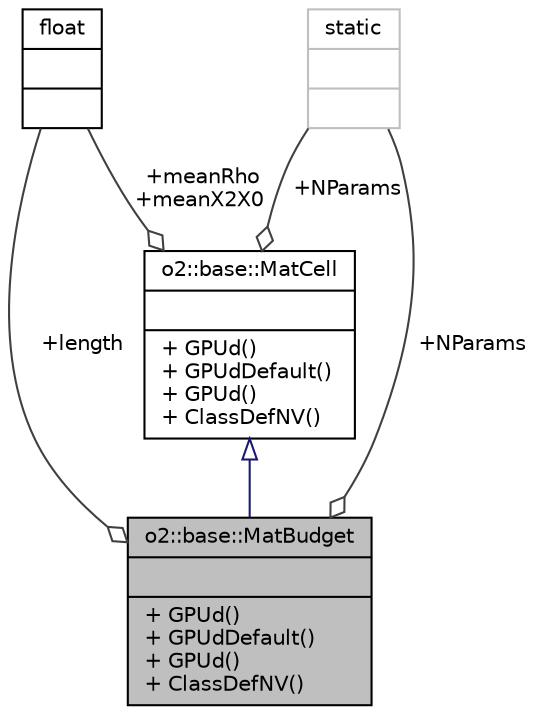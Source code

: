 digraph "o2::base::MatBudget"
{
 // INTERACTIVE_SVG=YES
  bgcolor="transparent";
  edge [fontname="Helvetica",fontsize="10",labelfontname="Helvetica",labelfontsize="10"];
  node [fontname="Helvetica",fontsize="10",shape=record];
  Node2 [label="{o2::base::MatBudget\n||+ GPUd()\l+ GPUdDefault()\l+ GPUd()\l+ ClassDefNV()\l}",height=0.2,width=0.4,color="black", fillcolor="grey75", style="filled", fontcolor="black"];
  Node3 -> Node2 [dir="back",color="midnightblue",fontsize="10",style="solid",arrowtail="onormal",fontname="Helvetica"];
  Node3 [label="{o2::base::MatCell\n||+ GPUd()\l+ GPUdDefault()\l+ GPUd()\l+ ClassDefNV()\l}",height=0.2,width=0.4,color="black",URL="$dd/dcd/structo2_1_1base_1_1MatCell.html"];
  Node4 -> Node3 [color="grey25",fontsize="10",style="solid",label=" +meanRho\n+meanX2X0" ,arrowhead="odiamond",fontname="Helvetica"];
  Node4 [label="{float\n||}",height=0.2,width=0.4,color="black",URL="$d4/dc3/classfloat.html"];
  Node5 -> Node3 [color="grey25",fontsize="10",style="solid",label=" +NParams" ,arrowhead="odiamond",fontname="Helvetica"];
  Node5 [label="{static\n||}",height=0.2,width=0.4,color="grey75"];
  Node4 -> Node2 [color="grey25",fontsize="10",style="solid",label=" +length" ,arrowhead="odiamond",fontname="Helvetica"];
  Node5 -> Node2 [color="grey25",fontsize="10",style="solid",label=" +NParams" ,arrowhead="odiamond",fontname="Helvetica"];
}
